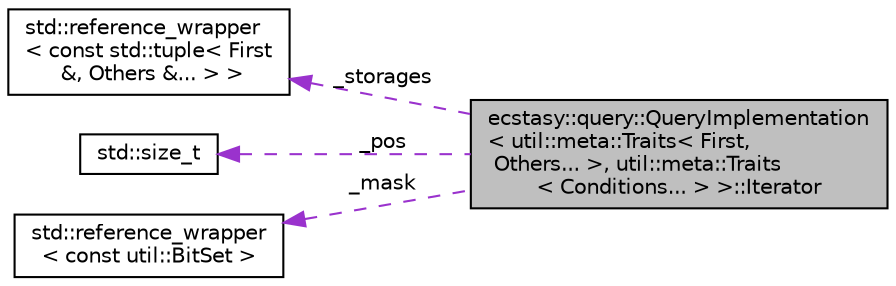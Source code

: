 digraph "ecstasy::query::QueryImplementation&lt; util::meta::Traits&lt; First, Others... &gt;, util::meta::Traits&lt; Conditions... &gt; &gt;::Iterator"
{
 // LATEX_PDF_SIZE
  edge [fontname="Helvetica",fontsize="10",labelfontname="Helvetica",labelfontsize="10"];
  node [fontname="Helvetica",fontsize="10",shape=record];
  rankdir="LR";
  Node1 [label="ecstasy::query::QueryImplementation\l\< util::meta::Traits\< First,\l Others... \>, util::meta::Traits\l\< Conditions... \> \>::Iterator",height=0.2,width=0.4,color="black", fillcolor="grey75", style="filled", fontcolor="black",tooltip="Query iterator."];
  Node2 -> Node1 [dir="back",color="darkorchid3",fontsize="10",style="dashed",label=" _storages" ,fontname="Helvetica"];
  Node2 [label="std::reference_wrapper\l\< const std::tuple\< First\l &, Others &... \> \>",height=0.2,width=0.4,color="black", fillcolor="white", style="filled",URL="/home/runner/work/ecstasy/ecstasy/doc/external/cppreference-doxygen-web.tag.xml$cpp/utility/functional/reference_wrapper.html",tooltip=" "];
  Node3 -> Node1 [dir="back",color="darkorchid3",fontsize="10",style="dashed",label=" _pos" ,fontname="Helvetica"];
  Node3 [label="std::size_t",height=0.2,width=0.4,color="black", fillcolor="white", style="filled",URL="/home/runner/work/ecstasy/ecstasy/doc/external/cppreference-doxygen-web.tag.xml$cpp/types/size_t.html",tooltip=" "];
  Node4 -> Node1 [dir="back",color="darkorchid3",fontsize="10",style="dashed",label=" _mask" ,fontname="Helvetica"];
  Node4 [label="std::reference_wrapper\l\< const util::BitSet \>",height=0.2,width=0.4,color="black", fillcolor="white", style="filled",URL="/home/runner/work/ecstasy/ecstasy/doc/external/cppreference-doxygen-web.tag.xml$cpp/utility/functional/reference_wrapper.html",tooltip=" "];
}
